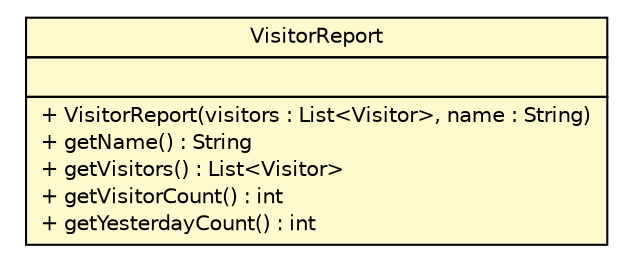 #!/usr/local/bin/dot
#
# Class diagram 
# Generated by UMLGraph version R5_6 (http://www.umlgraph.org/)
#

digraph G {
	edge [fontname="Helvetica",fontsize=10,labelfontname="Helvetica",labelfontsize=10];
	node [fontname="Helvetica",fontsize=10,shape=plaintext];
	nodesep=0.25;
	ranksep=0.5;
	// edu.easternct.csc231.nationalparks.view.VisitorReport
	c699 [label=<<table title="edu.easternct.csc231.nationalparks.view.VisitorReport" border="0" cellborder="1" cellspacing="0" cellpadding="2" port="p" bgcolor="lemonChiffon" href="./VisitorReport.html">
		<tr><td><table border="0" cellspacing="0" cellpadding="1">
<tr><td align="center" balign="center"> VisitorReport </td></tr>
		</table></td></tr>
		<tr><td><table border="0" cellspacing="0" cellpadding="1">
<tr><td align="left" balign="left">  </td></tr>
		</table></td></tr>
		<tr><td><table border="0" cellspacing="0" cellpadding="1">
<tr><td align="left" balign="left"> + VisitorReport(visitors : List&lt;Visitor&gt;, name : String) </td></tr>
<tr><td align="left" balign="left"> + getName() : String </td></tr>
<tr><td align="left" balign="left"> + getVisitors() : List&lt;Visitor&gt; </td></tr>
<tr><td align="left" balign="left"> + getVisitorCount() : int </td></tr>
<tr><td align="left" balign="left"> + getYesterdayCount() : int </td></tr>
		</table></td></tr>
		</table>>, URL="./VisitorReport.html", fontname="Helvetica", fontcolor="black", fontsize=10.0];
}

